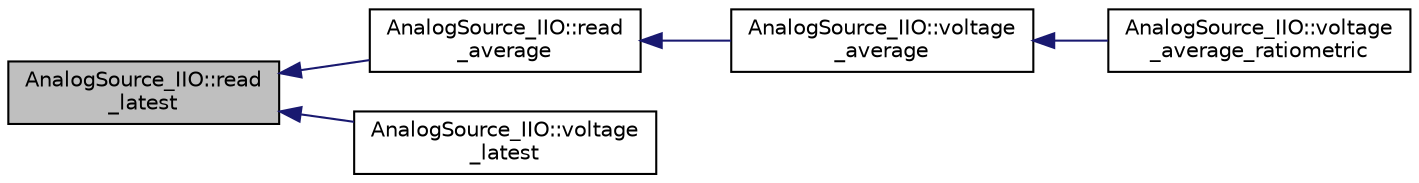 digraph "AnalogSource_IIO::read_latest"
{
 // INTERACTIVE_SVG=YES
  edge [fontname="Helvetica",fontsize="10",labelfontname="Helvetica",labelfontsize="10"];
  node [fontname="Helvetica",fontsize="10",shape=record];
  rankdir="LR";
  Node1 [label="AnalogSource_IIO::read\l_latest",height=0.2,width=0.4,color="black", fillcolor="grey75", style="filled", fontcolor="black"];
  Node1 -> Node2 [dir="back",color="midnightblue",fontsize="10",style="solid",fontname="Helvetica"];
  Node2 [label="AnalogSource_IIO::read\l_average",height=0.2,width=0.4,color="black", fillcolor="white", style="filled",URL="$classAnalogSource__IIO.html#a99e4878021dcfe65223db6416e0c8087"];
  Node2 -> Node3 [dir="back",color="midnightblue",fontsize="10",style="solid",fontname="Helvetica"];
  Node3 [label="AnalogSource_IIO::voltage\l_average",height=0.2,width=0.4,color="black", fillcolor="white", style="filled",URL="$classAnalogSource__IIO.html#a93c21dea3c2b90c0d53d37b0a2d61ed3"];
  Node3 -> Node4 [dir="back",color="midnightblue",fontsize="10",style="solid",fontname="Helvetica"];
  Node4 [label="AnalogSource_IIO::voltage\l_average_ratiometric",height=0.2,width=0.4,color="black", fillcolor="white", style="filled",URL="$classAnalogSource__IIO.html#a9dcf2c3943c42ab9d990819fd57b4370"];
  Node1 -> Node5 [dir="back",color="midnightblue",fontsize="10",style="solid",fontname="Helvetica"];
  Node5 [label="AnalogSource_IIO::voltage\l_latest",height=0.2,width=0.4,color="black", fillcolor="white", style="filled",URL="$classAnalogSource__IIO.html#a38e53c74b404255463555f956364f37a"];
}

